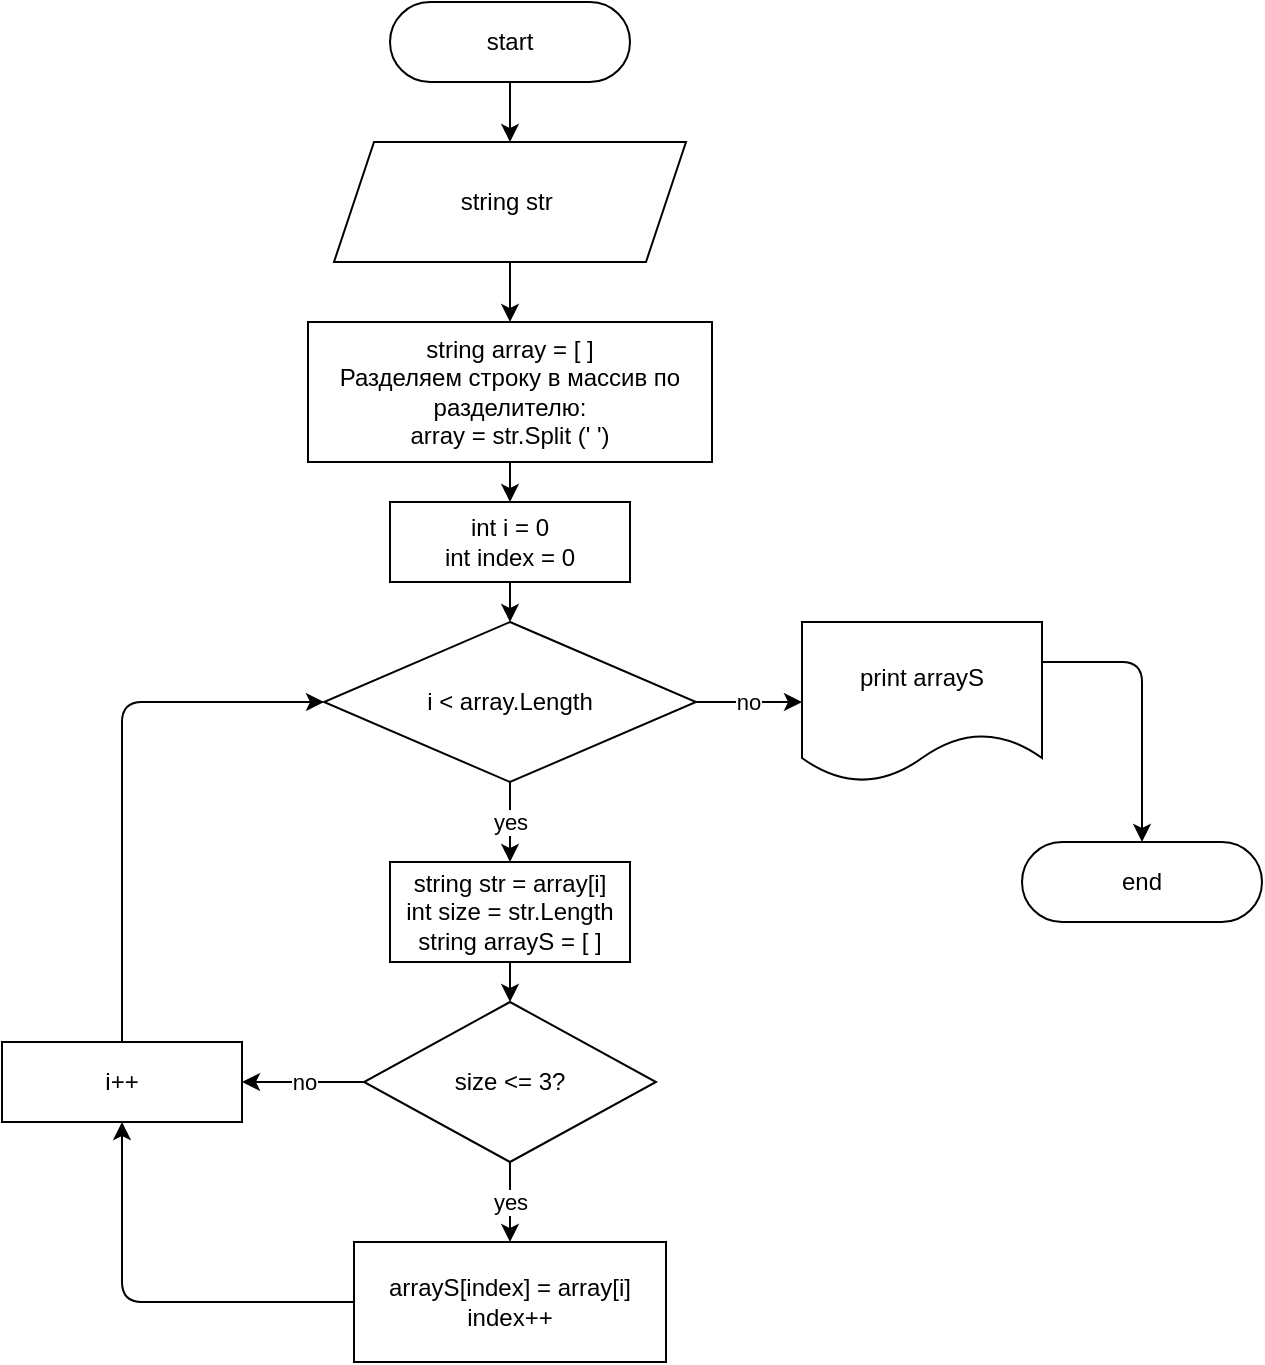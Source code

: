 <mxfile>
    <diagram id="70sZ0YFwJyj9L_SnWYsW" name="Page-1">
        <mxGraphModel dx="806" dy="437" grid="1" gridSize="10" guides="1" tooltips="1" connect="1" arrows="1" fold="1" page="1" pageScale="1" pageWidth="827" pageHeight="1169" math="0" shadow="0">
            <root>
                <mxCell id="0"/>
                <mxCell id="1" parent="0"/>
                <mxCell id="4" style="edgeStyle=none;html=1;exitX=0.5;exitY=1;exitDx=0;exitDy=0;entryX=0.5;entryY=0;entryDx=0;entryDy=0;" edge="1" parent="1" source="2" target="3">
                    <mxGeometry relative="1" as="geometry"/>
                </mxCell>
                <mxCell id="2" value="start" style="rounded=1;whiteSpace=wrap;html=1;arcSize=50;" vertex="1" parent="1">
                    <mxGeometry x="354" y="20" width="120" height="40" as="geometry"/>
                </mxCell>
                <mxCell id="6" style="edgeStyle=none;html=1;exitX=0.5;exitY=1;exitDx=0;exitDy=0;entryX=0.5;entryY=0;entryDx=0;entryDy=0;" edge="1" parent="1" source="3" target="5">
                    <mxGeometry relative="1" as="geometry"/>
                </mxCell>
                <mxCell id="3" value="string str&amp;nbsp;" style="shape=parallelogram;perimeter=parallelogramPerimeter;whiteSpace=wrap;html=1;fixedSize=1;" vertex="1" parent="1">
                    <mxGeometry x="326" y="90" width="176" height="60" as="geometry"/>
                </mxCell>
                <mxCell id="9" style="edgeStyle=none;html=1;exitX=0.5;exitY=1;exitDx=0;exitDy=0;entryX=0.5;entryY=0;entryDx=0;entryDy=0;" edge="1" parent="1" source="5" target="8">
                    <mxGeometry relative="1" as="geometry"/>
                </mxCell>
                <mxCell id="5" value="string array = [ ]&lt;br&gt;Разделяем строку в массив по разделителю:&lt;br&gt;array = str.Split (' ')" style="rounded=0;whiteSpace=wrap;html=1;" vertex="1" parent="1">
                    <mxGeometry x="313" y="180" width="202" height="70" as="geometry"/>
                </mxCell>
                <mxCell id="12" value="yes" style="edgeStyle=none;html=1;exitX=0.5;exitY=1;exitDx=0;exitDy=0;entryX=0.5;entryY=0;entryDx=0;entryDy=0;" edge="1" parent="1" source="7">
                    <mxGeometry relative="1" as="geometry">
                        <mxPoint x="414" y="450" as="targetPoint"/>
                    </mxGeometry>
                </mxCell>
                <mxCell id="22" value="no" style="edgeStyle=none;html=1;exitX=1;exitY=0.5;exitDx=0;exitDy=0;" edge="1" parent="1" source="7" target="23">
                    <mxGeometry relative="1" as="geometry">
                        <mxPoint x="560" y="370.143" as="targetPoint"/>
                    </mxGeometry>
                </mxCell>
                <mxCell id="7" value="i &amp;lt; array.Length" style="rhombus;whiteSpace=wrap;html=1;" vertex="1" parent="1">
                    <mxGeometry x="321" y="330" width="186" height="80" as="geometry"/>
                </mxCell>
                <mxCell id="10" style="edgeStyle=none;html=1;exitX=0.5;exitY=1;exitDx=0;exitDy=0;entryX=0.5;entryY=0;entryDx=0;entryDy=0;" edge="1" parent="1" source="8" target="7">
                    <mxGeometry relative="1" as="geometry"/>
                </mxCell>
                <mxCell id="8" value="int i = 0&lt;br&gt;int index = 0" style="rounded=0;whiteSpace=wrap;html=1;" vertex="1" parent="1">
                    <mxGeometry x="354" y="270" width="120" height="40" as="geometry"/>
                </mxCell>
                <mxCell id="17" value="yes" style="edgeStyle=none;html=1;exitX=0.5;exitY=1;exitDx=0;exitDy=0;entryX=0.5;entryY=0;entryDx=0;entryDy=0;" edge="1" parent="1" source="13" target="16">
                    <mxGeometry relative="1" as="geometry"/>
                </mxCell>
                <mxCell id="19" value="no" style="edgeStyle=none;html=1;exitX=0;exitY=0.5;exitDx=0;exitDy=0;entryX=1;entryY=0.5;entryDx=0;entryDy=0;" edge="1" parent="1" source="13" target="18">
                    <mxGeometry relative="1" as="geometry"/>
                </mxCell>
                <mxCell id="13" value="size &amp;lt;= 3?" style="rhombus;whiteSpace=wrap;html=1;" vertex="1" parent="1">
                    <mxGeometry x="341" y="520" width="146" height="80" as="geometry"/>
                </mxCell>
                <mxCell id="15" style="edgeStyle=none;html=1;exitX=0.5;exitY=1;exitDx=0;exitDy=0;entryX=0.5;entryY=0;entryDx=0;entryDy=0;" edge="1" parent="1" source="14" target="13">
                    <mxGeometry relative="1" as="geometry"/>
                </mxCell>
                <mxCell id="14" value="string str = array[i]&lt;br&gt;int size = str.Length&lt;br&gt;string arrayS = [ ]" style="rounded=0;whiteSpace=wrap;html=1;" vertex="1" parent="1">
                    <mxGeometry x="354" y="450" width="120" height="50" as="geometry"/>
                </mxCell>
                <mxCell id="20" style="edgeStyle=none;html=1;exitX=0;exitY=0.5;exitDx=0;exitDy=0;entryX=0.5;entryY=1;entryDx=0;entryDy=0;" edge="1" parent="1" source="16" target="18">
                    <mxGeometry relative="1" as="geometry">
                        <Array as="points">
                            <mxPoint x="220" y="670"/>
                        </Array>
                    </mxGeometry>
                </mxCell>
                <mxCell id="16" value="arrayS[index] = array[i]&lt;br&gt;index++" style="rounded=0;whiteSpace=wrap;html=1;" vertex="1" parent="1">
                    <mxGeometry x="336" y="640" width="156" height="60" as="geometry"/>
                </mxCell>
                <mxCell id="21" style="edgeStyle=none;html=1;exitX=0.5;exitY=0;exitDx=0;exitDy=0;entryX=0;entryY=0.5;entryDx=0;entryDy=0;" edge="1" parent="1" source="18" target="7">
                    <mxGeometry relative="1" as="geometry">
                        <Array as="points">
                            <mxPoint x="220" y="370"/>
                        </Array>
                    </mxGeometry>
                </mxCell>
                <mxCell id="18" value="i++" style="rounded=0;whiteSpace=wrap;html=1;" vertex="1" parent="1">
                    <mxGeometry x="160" y="540" width="120" height="40" as="geometry"/>
                </mxCell>
                <mxCell id="25" style="edgeStyle=none;html=1;exitX=1;exitY=0.25;exitDx=0;exitDy=0;entryX=0.5;entryY=0;entryDx=0;entryDy=0;" edge="1" parent="1" source="23" target="24">
                    <mxGeometry relative="1" as="geometry">
                        <Array as="points">
                            <mxPoint x="730" y="350"/>
                        </Array>
                    </mxGeometry>
                </mxCell>
                <mxCell id="23" value="print arrayS" style="shape=document;whiteSpace=wrap;html=1;boundedLbl=1;" vertex="1" parent="1">
                    <mxGeometry x="560" y="330.003" width="120" height="80" as="geometry"/>
                </mxCell>
                <mxCell id="24" value="end" style="rounded=1;whiteSpace=wrap;html=1;arcSize=50;" vertex="1" parent="1">
                    <mxGeometry x="670" y="440" width="120" height="40" as="geometry"/>
                </mxCell>
            </root>
        </mxGraphModel>
    </diagram>
</mxfile>